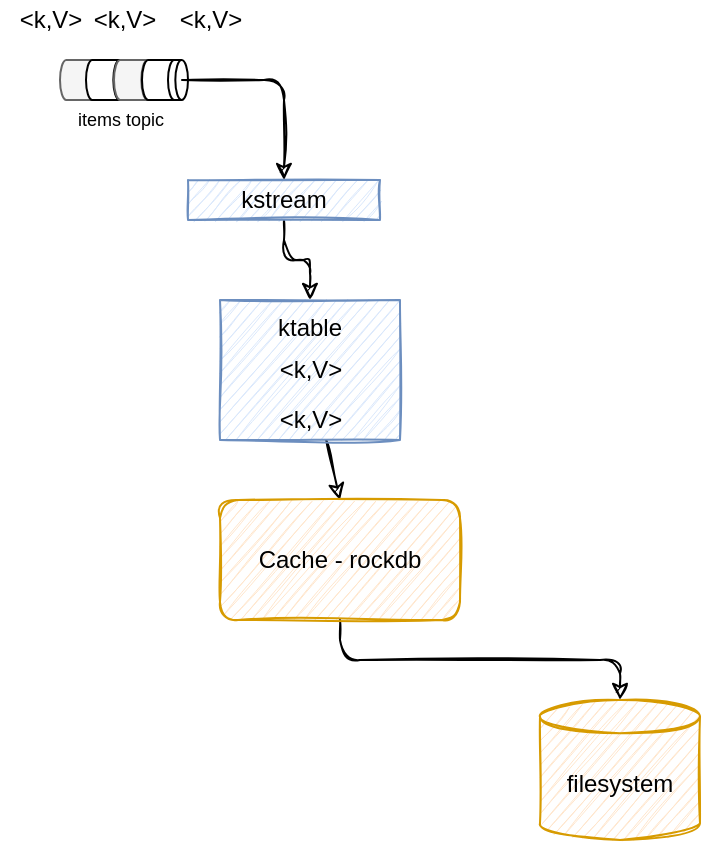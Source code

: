 <mxfile>
    <diagram id="sdiaoh0fIcfcbV2DhqSA" name="Page-1">
        <mxGraphModel dx="587" dy="416" grid="1" gridSize="10" guides="1" tooltips="1" connect="1" arrows="1" fold="1" page="1" pageScale="1" pageWidth="850" pageHeight="1100" math="0" shadow="0">
            <root>
                <mxCell id="0"/>
                <mxCell id="1" parent="0"/>
                <mxCell id="10" value="" style="group" parent="1" vertex="1" connectable="0">
                    <mxGeometry x="50" y="90" width="64" height="40" as="geometry"/>
                </mxCell>
                <mxCell id="11" value="" style="group;shadow=0;" parent="10" vertex="1" connectable="0">
                    <mxGeometry width="64" height="20" as="geometry"/>
                </mxCell>
                <mxCell id="12" value="" style="shape=cylinder3;whiteSpace=wrap;html=1;boundedLbl=1;backgroundOutline=1;size=3.167;rotation=90;fillColor=#f5f5f5;fontColor=#333333;strokeColor=#666666;shadow=0;" parent="11" vertex="1">
                    <mxGeometry width="20" height="20" as="geometry"/>
                </mxCell>
                <mxCell id="13" value="" style="shape=cylinder3;whiteSpace=wrap;html=1;boundedLbl=1;backgroundOutline=1;size=3.167;rotation=90;shadow=0;" parent="11" vertex="1">
                    <mxGeometry x="13" width="20" height="20" as="geometry"/>
                </mxCell>
                <mxCell id="14" value="" style="shape=cylinder3;whiteSpace=wrap;html=1;boundedLbl=1;backgroundOutline=1;size=3.167;rotation=90;fillColor=#f5f5f5;fontColor=#333333;strokeColor=#666666;shadow=0;" parent="11" vertex="1">
                    <mxGeometry x="27" width="20" height="20" as="geometry"/>
                </mxCell>
                <mxCell id="15" value="" style="shape=cylinder3;whiteSpace=wrap;html=1;boundedLbl=1;backgroundOutline=1;size=3.167;rotation=90;shadow=0;" parent="11" vertex="1">
                    <mxGeometry x="41" width="20" height="20" as="geometry"/>
                </mxCell>
                <mxCell id="16" value="" style="shape=cylinder3;whiteSpace=wrap;html=1;boundedLbl=1;backgroundOutline=1;size=3.167;rotation=90;shadow=0;" parent="11" vertex="1">
                    <mxGeometry x="49" y="5" width="20" height="10" as="geometry"/>
                </mxCell>
                <mxCell id="17" value="items topic" style="text;html=1;align=center;verticalAlign=middle;resizable=0;points=[];autosize=1;strokeColor=none;fillColor=none;fontSize=9;shadow=0;" parent="10" vertex="1">
                    <mxGeometry y="20" width="60" height="20" as="geometry"/>
                </mxCell>
                <mxCell id="29" style="edgeStyle=orthogonalEdgeStyle;html=1;entryX=0.5;entryY=0;entryDx=0;entryDy=0;sketch=1;" parent="1" source="26" target="33" edge="1">
                    <mxGeometry relative="1" as="geometry">
                        <mxPoint x="150" y="205" as="targetPoint"/>
                    </mxGeometry>
                </mxCell>
                <mxCell id="26" value="kstream" style="rounded=0;whiteSpace=wrap;html=1;shadow=0;fillColor=#dae8fc;strokeColor=#6c8ebf;sketch=1;" parent="1" vertex="1">
                    <mxGeometry x="114" y="150" width="96" height="20" as="geometry"/>
                </mxCell>
                <mxCell id="27" style="edgeStyle=orthogonalEdgeStyle;html=1;entryX=0.5;entryY=0;entryDx=0;entryDy=0;sketch=1;exitX=0.5;exitY=0;exitDx=0;exitDy=0;exitPerimeter=0;" parent="1" source="15" target="26" edge="1">
                    <mxGeometry relative="1" as="geometry"/>
                </mxCell>
                <mxCell id="30" value="&amp;lt;k,V&amp;gt;" style="text;html=1;align=center;verticalAlign=middle;resizable=0;points=[];autosize=1;strokeColor=none;fillColor=none;" parent="1" vertex="1">
                    <mxGeometry x="20" y="60" width="50" height="20" as="geometry"/>
                </mxCell>
                <mxCell id="31" value="&amp;lt;k,V&amp;gt;" style="text;html=1;align=center;verticalAlign=middle;resizable=0;points=[];autosize=1;strokeColor=none;fillColor=none;" parent="1" vertex="1">
                    <mxGeometry x="57" y="60" width="50" height="20" as="geometry"/>
                </mxCell>
                <mxCell id="32" value="&amp;lt;k,V&amp;gt;" style="text;html=1;align=center;verticalAlign=middle;resizable=0;points=[];autosize=1;strokeColor=none;fillColor=none;" parent="1" vertex="1">
                    <mxGeometry x="100" y="60" width="50" height="20" as="geometry"/>
                </mxCell>
                <mxCell id="41" style="edgeStyle=none;html=1;entryX=0.5;entryY=0;entryDx=0;entryDy=0;sketch=1;" edge="1" parent="1" source="33" target="39">
                    <mxGeometry relative="1" as="geometry"/>
                </mxCell>
                <mxCell id="33" value="ktable" style="rounded=0;whiteSpace=wrap;html=1;shadow=0;verticalAlign=top;fillColor=#dae8fc;strokeColor=#6c8ebf;sketch=1;" parent="1" vertex="1">
                    <mxGeometry x="130" y="210" width="90" height="70" as="geometry"/>
                </mxCell>
                <mxCell id="34" value="&amp;lt;k,V&amp;gt;" style="text;html=1;align=center;verticalAlign=middle;resizable=0;points=[];autosize=1;strokeColor=none;fillColor=none;" parent="1" vertex="1">
                    <mxGeometry x="150" y="235" width="50" height="20" as="geometry"/>
                </mxCell>
                <mxCell id="35" value="&amp;lt;k,V&amp;gt;" style="text;html=1;align=center;verticalAlign=middle;resizable=0;points=[];autosize=1;strokeColor=none;fillColor=none;" parent="1" vertex="1">
                    <mxGeometry x="150" y="260" width="50" height="20" as="geometry"/>
                </mxCell>
                <mxCell id="42" style="edgeStyle=orthogonalEdgeStyle;html=1;exitX=0.5;exitY=1;exitDx=0;exitDy=0;entryX=0.5;entryY=0;entryDx=0;entryDy=0;entryPerimeter=0;sketch=1;" edge="1" parent="1" source="39" target="40">
                    <mxGeometry relative="1" as="geometry"/>
                </mxCell>
                <mxCell id="39" value="Cache - rockdb" style="rounded=1;whiteSpace=wrap;html=1;fillColor=#ffe6cc;strokeColor=#d79b00;sketch=1;" vertex="1" parent="1">
                    <mxGeometry x="130" y="310" width="120" height="60" as="geometry"/>
                </mxCell>
                <mxCell id="40" value="filesystem" style="shape=cylinder3;whiteSpace=wrap;html=1;boundedLbl=1;backgroundOutline=1;size=8.317;fillColor=#ffe6cc;strokeColor=#d79b00;sketch=1;" vertex="1" parent="1">
                    <mxGeometry x="290" y="410" width="80" height="70" as="geometry"/>
                </mxCell>
            </root>
        </mxGraphModel>
    </diagram>
</mxfile>